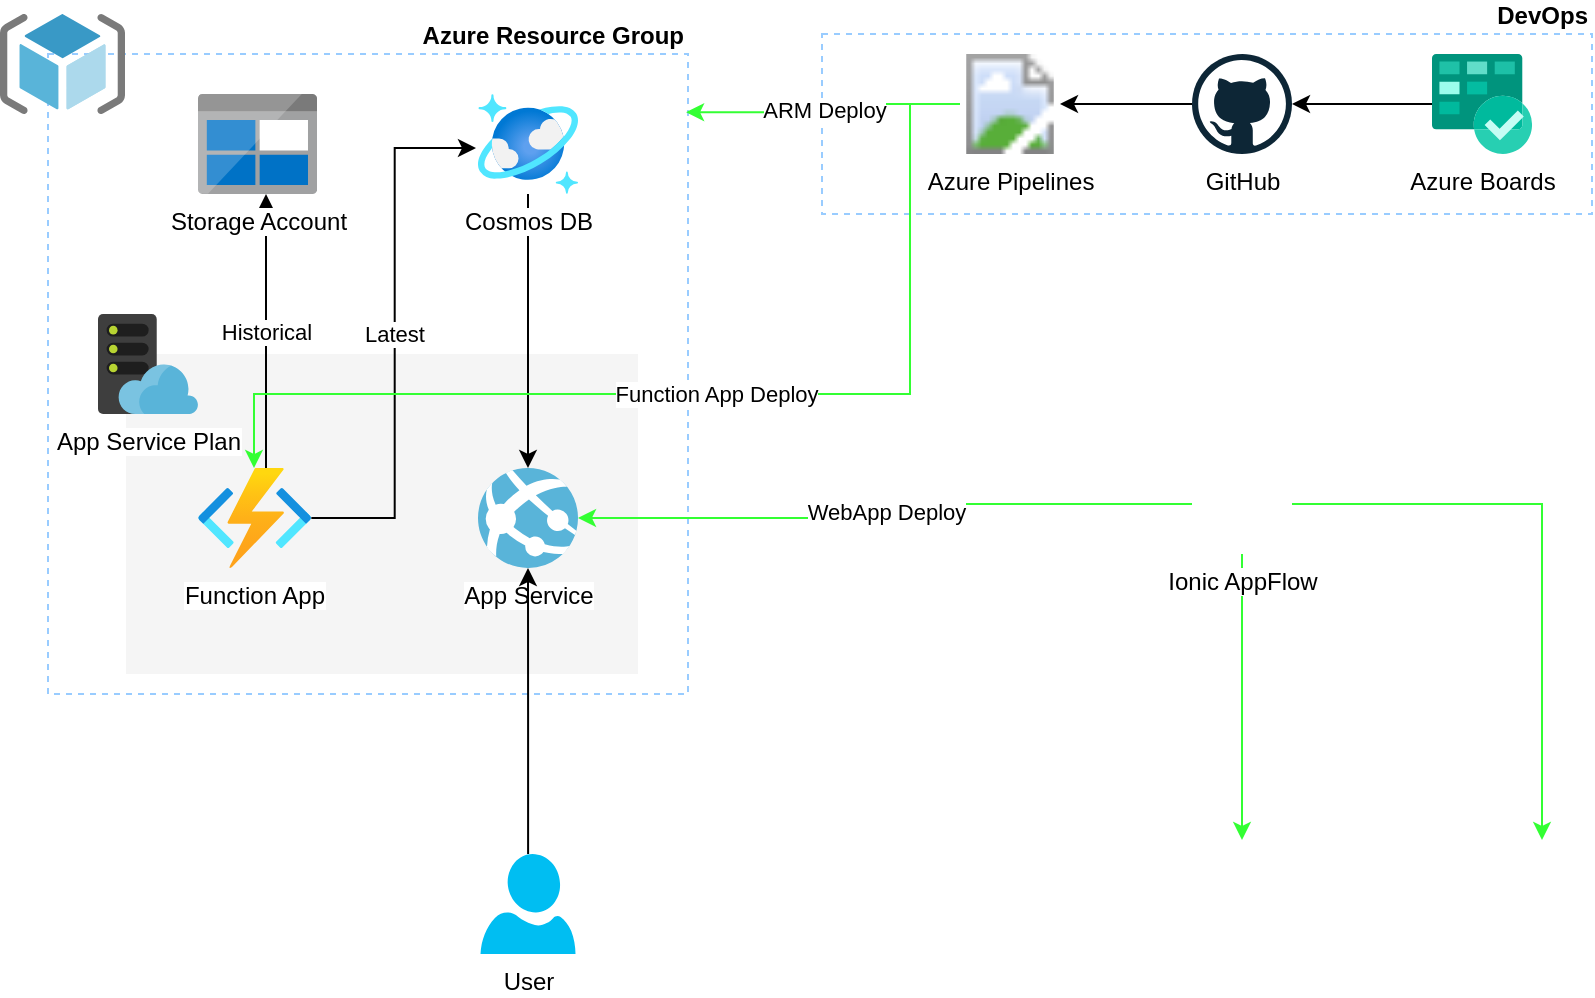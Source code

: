 <mxfile version="13.8.0" type="github">
  <diagram id="PGwOGW8jr5pXGON_x2NF" name="Page-1">
    <mxGraphModel dx="1422" dy="794" grid="1" gridSize="10" guides="1" tooltips="1" connect="1" arrows="1" fold="1" page="1" pageScale="1" pageWidth="850" pageHeight="1100" math="0" shadow="0">
      <root>
        <mxCell id="0" />
        <mxCell id="1" parent="0" />
        <mxCell id="kntNAHde8xw8YllTZeuv-30" value="DevOps" style="rounded=0;whiteSpace=wrap;html=1;fillColor=none;verticalAlign=bottom;align=right;labelPosition=center;verticalLabelPosition=top;strokeColor=#99CCFF;dashed=1;fontStyle=1" vertex="1" parent="1">
          <mxGeometry x="441" y="30" width="385" height="90" as="geometry" />
        </mxCell>
        <mxCell id="kntNAHde8xw8YllTZeuv-7" value="Azure Resource Group" style="whiteSpace=wrap;html=1;aspect=fixed;fillColor=none;labelPosition=center;verticalLabelPosition=top;align=right;verticalAlign=bottom;dashed=1;strokeColor=#99CCFF;fontStyle=1" vertex="1" parent="1">
          <mxGeometry x="54" y="40" width="320" height="320" as="geometry" />
        </mxCell>
        <mxCell id="kntNAHde8xw8YllTZeuv-6" value="" style="rounded=0;whiteSpace=wrap;html=1;fillColor=#f5f5f5;fontColor=#333333;strokeColor=none;" vertex="1" parent="1">
          <mxGeometry x="93" y="190" width="256" height="160" as="geometry" />
        </mxCell>
        <mxCell id="kntNAHde8xw8YllTZeuv-12" style="edgeStyle=orthogonalEdgeStyle;rounded=0;orthogonalLoop=1;jettySize=auto;html=1;" edge="1" parent="1" source="kntNAHde8xw8YllTZeuv-1" target="kntNAHde8xw8YllTZeuv-4">
          <mxGeometry relative="1" as="geometry" />
        </mxCell>
        <mxCell id="kntNAHde8xw8YllTZeuv-1" value="Cosmos DB" style="aspect=fixed;html=1;points=[];align=center;image;fontSize=12;image=img/lib/azure2/databases/Azure_Cosmos_DB.svg;" vertex="1" parent="1">
          <mxGeometry x="269" y="60" width="50" height="50" as="geometry" />
        </mxCell>
        <mxCell id="kntNAHde8xw8YllTZeuv-10" value="Historical" style="edgeStyle=orthogonalEdgeStyle;rounded=0;orthogonalLoop=1;jettySize=auto;html=1;" edge="1" parent="1" source="kntNAHde8xw8YllTZeuv-2" target="kntNAHde8xw8YllTZeuv-3">
          <mxGeometry relative="1" as="geometry">
            <Array as="points">
              <mxPoint x="163" y="160" />
              <mxPoint x="163" y="160" />
            </Array>
          </mxGeometry>
        </mxCell>
        <mxCell id="kntNAHde8xw8YllTZeuv-31" value="Latest" style="edgeStyle=orthogonalEdgeStyle;rounded=0;orthogonalLoop=1;jettySize=auto;html=1;entryX=-0.02;entryY=0.54;entryDx=0;entryDy=0;entryPerimeter=0;" edge="1" parent="1" source="kntNAHde8xw8YllTZeuv-2" target="kntNAHde8xw8YllTZeuv-1">
          <mxGeometry relative="1" as="geometry" />
        </mxCell>
        <mxCell id="kntNAHde8xw8YllTZeuv-2" value="Function App" style="aspect=fixed;html=1;points=[];align=center;image;fontSize=12;image=img/lib/azure2/compute/Function_Apps.svg;" vertex="1" parent="1">
          <mxGeometry x="129" y="247" width="56.67" height="50" as="geometry" />
        </mxCell>
        <mxCell id="kntNAHde8xw8YllTZeuv-3" value="Storage Account" style="aspect=fixed;html=1;points=[];align=center;image;fontSize=12;image=img/lib/mscae/BlobBlock.svg;" vertex="1" parent="1">
          <mxGeometry x="129" y="60" width="59.52" height="50" as="geometry" />
        </mxCell>
        <mxCell id="kntNAHde8xw8YllTZeuv-4" value="App Service" style="aspect=fixed;html=1;points=[];align=center;image;fontSize=12;image=img/lib/mscae/App_Services.svg;" vertex="1" parent="1">
          <mxGeometry x="269" y="247" width="50" height="50" as="geometry" />
        </mxCell>
        <mxCell id="kntNAHde8xw8YllTZeuv-5" value="App Service Plan" style="aspect=fixed;html=1;points=[];align=center;image;fontSize=12;image=img/lib/mscae/WebHosting.svg;" vertex="1" parent="1">
          <mxGeometry x="79" y="170" width="50" height="50" as="geometry" />
        </mxCell>
        <mxCell id="kntNAHde8xw8YllTZeuv-8" value="" style="aspect=fixed;html=1;points=[];align=center;image;fontSize=12;image=img/lib/mscae/ResourceGroup.svg;" vertex="1" parent="1">
          <mxGeometry x="30" y="20" width="62.5" height="50" as="geometry" />
        </mxCell>
        <mxCell id="kntNAHde8xw8YllTZeuv-14" style="edgeStyle=orthogonalEdgeStyle;rounded=0;orthogonalLoop=1;jettySize=auto;html=1;" edge="1" parent="1" source="kntNAHde8xw8YllTZeuv-13" target="kntNAHde8xw8YllTZeuv-4">
          <mxGeometry relative="1" as="geometry" />
        </mxCell>
        <mxCell id="kntNAHde8xw8YllTZeuv-13" value="User" style="verticalLabelPosition=bottom;html=1;verticalAlign=top;align=center;strokeColor=none;fillColor=#00BEF2;shape=mxgraph.azure.user;" vertex="1" parent="1">
          <mxGeometry x="270.25" y="440" width="47.5" height="50" as="geometry" />
        </mxCell>
        <mxCell id="kntNAHde8xw8YllTZeuv-23" style="edgeStyle=orthogonalEdgeStyle;rounded=0;orthogonalLoop=1;jettySize=auto;html=1;" edge="1" parent="1" source="kntNAHde8xw8YllTZeuv-15" target="kntNAHde8xw8YllTZeuv-17">
          <mxGeometry relative="1" as="geometry" />
        </mxCell>
        <mxCell id="kntNAHde8xw8YllTZeuv-15" value="GitHub" style="dashed=0;outlineConnect=0;html=1;align=center;labelPosition=center;verticalLabelPosition=bottom;verticalAlign=top;shape=mxgraph.weblogos.github;fillColor=none;aspect=fixed;" vertex="1" parent="1">
          <mxGeometry x="626" y="40" width="50" height="50" as="geometry" />
        </mxCell>
        <mxCell id="kntNAHde8xw8YllTZeuv-22" style="edgeStyle=orthogonalEdgeStyle;rounded=0;orthogonalLoop=1;jettySize=auto;html=1;" edge="1" parent="1" source="kntNAHde8xw8YllTZeuv-16" target="kntNAHde8xw8YllTZeuv-15">
          <mxGeometry relative="1" as="geometry" />
        </mxCell>
        <mxCell id="kntNAHde8xw8YllTZeuv-16" value="Azure Boards" style="aspect=fixed;html=1;points=[];align=center;image;fontSize=12;image=img/lib/mscae/Azure_Boards.svg;fillColor=none;" vertex="1" parent="1">
          <mxGeometry x="746" y="40" width="50" height="50" as="geometry" />
        </mxCell>
        <mxCell id="kntNAHde8xw8YllTZeuv-24" value="ARM Deploy" style="edgeStyle=orthogonalEdgeStyle;rounded=0;orthogonalLoop=1;jettySize=auto;html=1;entryX=0.997;entryY=0.091;entryDx=0;entryDy=0;entryPerimeter=0;strokeColor=#33FF33;" edge="1" parent="1" source="kntNAHde8xw8YllTZeuv-17" target="kntNAHde8xw8YllTZeuv-7">
          <mxGeometry relative="1" as="geometry">
            <mxPoint x="450" y="230" as="targetPoint" />
          </mxGeometry>
        </mxCell>
        <mxCell id="kntNAHde8xw8YllTZeuv-29" value="Function App Deploy" style="edgeStyle=orthogonalEdgeStyle;rounded=0;orthogonalLoop=1;jettySize=auto;html=1;strokeColor=#33FF33;" edge="1" parent="1" source="kntNAHde8xw8YllTZeuv-17" target="kntNAHde8xw8YllTZeuv-2">
          <mxGeometry relative="1" as="geometry">
            <Array as="points">
              <mxPoint x="485" y="65" />
              <mxPoint x="485" y="210" />
              <mxPoint x="157" y="210" />
            </Array>
          </mxGeometry>
        </mxCell>
        <mxCell id="kntNAHde8xw8YllTZeuv-17" value="Azure Pipelines" style="aspect=fixed;html=1;points=[];align=center;image;fontSize=12;image=img/lib/mscae/Azure_Pipelines	.svg;fillColor=none;" vertex="1" parent="1">
          <mxGeometry x="510" y="40" width="50" height="50" as="geometry" />
        </mxCell>
        <mxCell id="kntNAHde8xw8YllTZeuv-26" value="WebApp Deploy" style="edgeStyle=orthogonalEdgeStyle;rounded=0;orthogonalLoop=1;jettySize=auto;html=1;strokeColor=#33FF33;" edge="1" parent="1" source="kntNAHde8xw8YllTZeuv-18" target="kntNAHde8xw8YllTZeuv-4">
          <mxGeometry relative="1" as="geometry" />
        </mxCell>
        <mxCell id="kntNAHde8xw8YllTZeuv-27" style="edgeStyle=orthogonalEdgeStyle;rounded=0;orthogonalLoop=1;jettySize=auto;html=1;entryX=0.5;entryY=0;entryDx=0;entryDy=0;strokeColor=#33FF33;" edge="1" parent="1" source="kntNAHde8xw8YllTZeuv-18" target="kntNAHde8xw8YllTZeuv-19">
          <mxGeometry relative="1" as="geometry" />
        </mxCell>
        <mxCell id="kntNAHde8xw8YllTZeuv-28" style="edgeStyle=orthogonalEdgeStyle;rounded=0;orthogonalLoop=1;jettySize=auto;html=1;entryX=0.5;entryY=0;entryDx=0;entryDy=0;strokeColor=#33FF33;" edge="1" parent="1" source="kntNAHde8xw8YllTZeuv-18" target="kntNAHde8xw8YllTZeuv-21">
          <mxGeometry relative="1" as="geometry" />
        </mxCell>
        <mxCell id="kntNAHde8xw8YllTZeuv-18" value="Ionic AppFlow" style="shape=image;html=1;verticalAlign=top;verticalLabelPosition=bottom;labelBackgroundColor=#ffffff;imageAspect=0;aspect=fixed;image=https://cdn0.iconfinder.com/data/icons/designer-skills/128/ionic-128.png;fillColor=none;" vertex="1" parent="1">
          <mxGeometry x="626" y="240" width="50" height="50" as="geometry" />
        </mxCell>
        <mxCell id="kntNAHde8xw8YllTZeuv-19" value="" style="shape=image;html=1;verticalAlign=top;verticalLabelPosition=bottom;labelBackgroundColor=#ffffff;imageAspect=0;aspect=fixed;image=https://cdn3.iconfinder.com/data/icons/logos-brands-3/24/logo_brand_brands_logos_apple_ios-128.png;fillColor=none;" vertex="1" parent="1">
          <mxGeometry x="626" y="433" width="50" height="50" as="geometry" />
        </mxCell>
        <mxCell id="kntNAHde8xw8YllTZeuv-21" value="" style="shape=image;html=1;verticalAlign=top;verticalLabelPosition=bottom;labelBackgroundColor=#ffffff;imageAspect=0;aspect=fixed;image=https://cdn1.iconfinder.com/data/icons/logotypes/32/google-play-128.png;fillColor=none;" vertex="1" parent="1">
          <mxGeometry x="776" y="433" width="50" height="50" as="geometry" />
        </mxCell>
      </root>
    </mxGraphModel>
  </diagram>
</mxfile>
